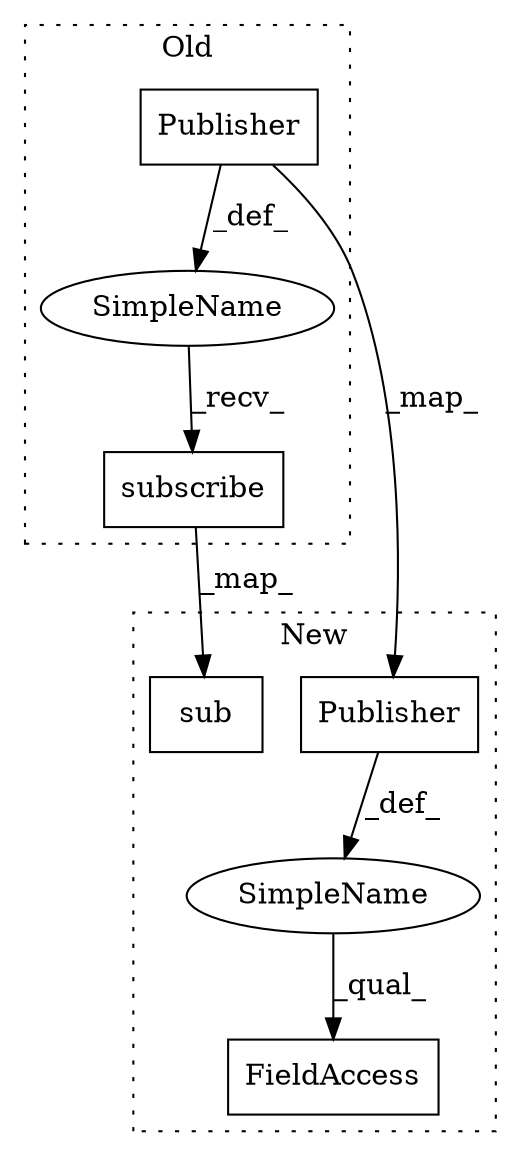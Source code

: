 digraph G {
subgraph cluster0 {
1 [label="subscribe" a="32" s="10256,10303" l="10,1" shape="box"];
3 [label="SimpleName" a="42" s="" l="" shape="ellipse"];
4 [label="Publisher" a="32" s="10244" l="11" shape="box"];
label = "Old";
style="dotted";
}
subgraph cluster1 {
2 [label="sub" a="32" s="10013,10054" l="4,1" shape="box"];
5 [label="Publisher" a="32" s="9986" l="11" shape="box"];
6 [label="SimpleName" a="42" s="" l="" shape="ellipse"];
7 [label="FieldAccess" a="22" s="9972" l="35" shape="box"];
label = "New";
style="dotted";
}
1 -> 2 [label="_map_"];
3 -> 1 [label="_recv_"];
4 -> 5 [label="_map_"];
4 -> 3 [label="_def_"];
5 -> 6 [label="_def_"];
6 -> 7 [label="_qual_"];
}
